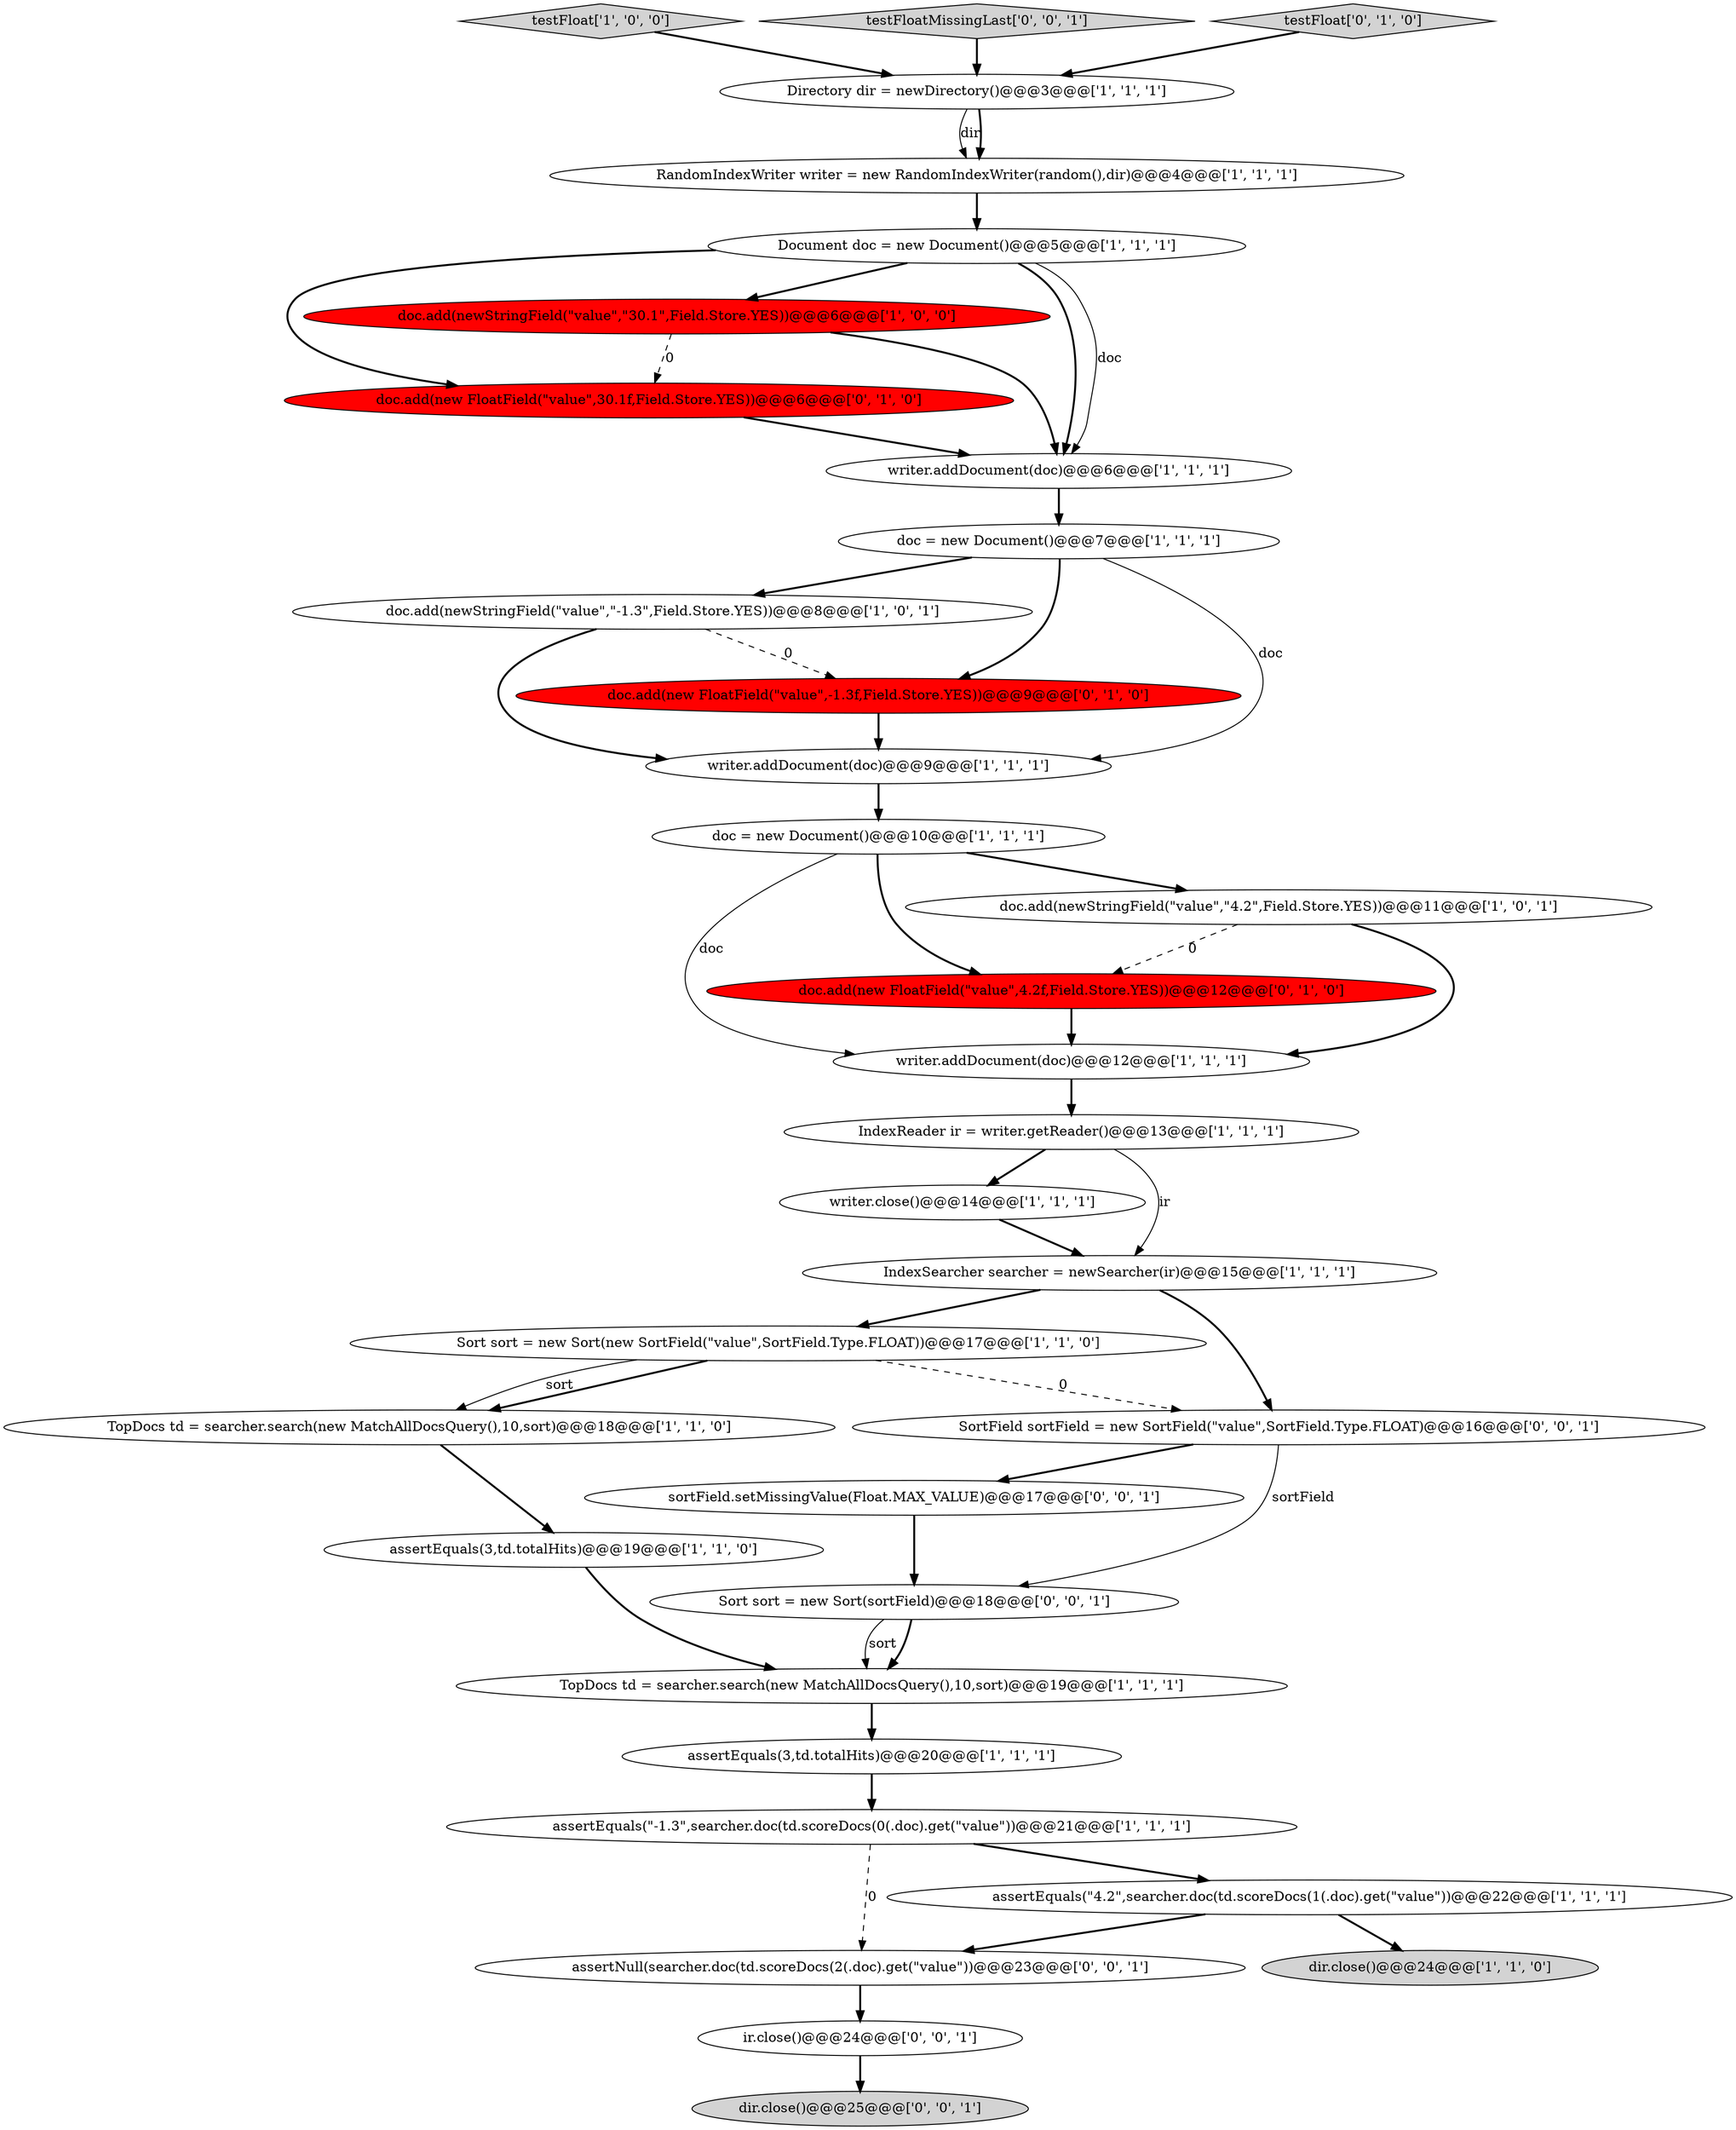 digraph {
26 [style = filled, label = "doc.add(new FloatField(\"value\",30.1f,Field.Store.YES))@@@6@@@['0', '1', '0']", fillcolor = red, shape = ellipse image = "AAA1AAABBB2BBB"];
9 [style = filled, label = "TopDocs td = searcher.search(new MatchAllDocsQuery(),10,sort)@@@18@@@['1', '1', '0']", fillcolor = white, shape = ellipse image = "AAA0AAABBB1BBB"];
13 [style = filled, label = "writer.addDocument(doc)@@@6@@@['1', '1', '1']", fillcolor = white, shape = ellipse image = "AAA0AAABBB1BBB"];
14 [style = filled, label = "assertEquals(3,td.totalHits)@@@20@@@['1', '1', '1']", fillcolor = white, shape = ellipse image = "AAA0AAABBB1BBB"];
27 [style = filled, label = "assertNull(searcher.doc(td.scoreDocs(2(.doc).get(\"value\"))@@@23@@@['0', '0', '1']", fillcolor = white, shape = ellipse image = "AAA0AAABBB3BBB"];
1 [style = filled, label = "doc = new Document()@@@10@@@['1', '1', '1']", fillcolor = white, shape = ellipse image = "AAA0AAABBB1BBB"];
4 [style = filled, label = "assertEquals(\"-1.3\",searcher.doc(td.scoreDocs(0(.doc).get(\"value\"))@@@21@@@['1', '1', '1']", fillcolor = white, shape = ellipse image = "AAA0AAABBB1BBB"];
6 [style = filled, label = "dir.close()@@@24@@@['1', '1', '0']", fillcolor = lightgray, shape = ellipse image = "AAA0AAABBB1BBB"];
10 [style = filled, label = "testFloat['1', '0', '0']", fillcolor = lightgray, shape = diamond image = "AAA0AAABBB1BBB"];
28 [style = filled, label = "testFloatMissingLast['0', '0', '1']", fillcolor = lightgray, shape = diamond image = "AAA0AAABBB3BBB"];
30 [style = filled, label = "sortField.setMissingValue(Float.MAX_VALUE)@@@17@@@['0', '0', '1']", fillcolor = white, shape = ellipse image = "AAA0AAABBB3BBB"];
16 [style = filled, label = "Document doc = new Document()@@@5@@@['1', '1', '1']", fillcolor = white, shape = ellipse image = "AAA0AAABBB1BBB"];
7 [style = filled, label = "RandomIndexWriter writer = new RandomIndexWriter(random(),dir)@@@4@@@['1', '1', '1']", fillcolor = white, shape = ellipse image = "AAA0AAABBB1BBB"];
0 [style = filled, label = "IndexSearcher searcher = newSearcher(ir)@@@15@@@['1', '1', '1']", fillcolor = white, shape = ellipse image = "AAA0AAABBB1BBB"];
33 [style = filled, label = "ir.close()@@@24@@@['0', '0', '1']", fillcolor = white, shape = ellipse image = "AAA0AAABBB3BBB"];
20 [style = filled, label = "writer.close()@@@14@@@['1', '1', '1']", fillcolor = white, shape = ellipse image = "AAA0AAABBB1BBB"];
23 [style = filled, label = "testFloat['0', '1', '0']", fillcolor = lightgray, shape = diamond image = "AAA0AAABBB2BBB"];
17 [style = filled, label = "doc.add(newStringField(\"value\",\"30.1\",Field.Store.YES))@@@6@@@['1', '0', '0']", fillcolor = red, shape = ellipse image = "AAA1AAABBB1BBB"];
5 [style = filled, label = "doc.add(newStringField(\"value\",\"-1.3\",Field.Store.YES))@@@8@@@['1', '0', '1']", fillcolor = white, shape = ellipse image = "AAA0AAABBB1BBB"];
11 [style = filled, label = "writer.addDocument(doc)@@@9@@@['1', '1', '1']", fillcolor = white, shape = ellipse image = "AAA0AAABBB1BBB"];
3 [style = filled, label = "writer.addDocument(doc)@@@12@@@['1', '1', '1']", fillcolor = white, shape = ellipse image = "AAA0AAABBB1BBB"];
15 [style = filled, label = "TopDocs td = searcher.search(new MatchAllDocsQuery(),10,sort)@@@19@@@['1', '1', '1']", fillcolor = white, shape = ellipse image = "AAA0AAABBB1BBB"];
32 [style = filled, label = "SortField sortField = new SortField(\"value\",SortField.Type.FLOAT)@@@16@@@['0', '0', '1']", fillcolor = white, shape = ellipse image = "AAA0AAABBB3BBB"];
18 [style = filled, label = "doc = new Document()@@@7@@@['1', '1', '1']", fillcolor = white, shape = ellipse image = "AAA0AAABBB1BBB"];
12 [style = filled, label = "assertEquals(3,td.totalHits)@@@19@@@['1', '1', '0']", fillcolor = white, shape = ellipse image = "AAA0AAABBB1BBB"];
24 [style = filled, label = "doc.add(new FloatField(\"value\",-1.3f,Field.Store.YES))@@@9@@@['0', '1', '0']", fillcolor = red, shape = ellipse image = "AAA1AAABBB2BBB"];
29 [style = filled, label = "Sort sort = new Sort(sortField)@@@18@@@['0', '0', '1']", fillcolor = white, shape = ellipse image = "AAA0AAABBB3BBB"];
2 [style = filled, label = "IndexReader ir = writer.getReader()@@@13@@@['1', '1', '1']", fillcolor = white, shape = ellipse image = "AAA0AAABBB1BBB"];
25 [style = filled, label = "doc.add(new FloatField(\"value\",4.2f,Field.Store.YES))@@@12@@@['0', '1', '0']", fillcolor = red, shape = ellipse image = "AAA1AAABBB2BBB"];
8 [style = filled, label = "Sort sort = new Sort(new SortField(\"value\",SortField.Type.FLOAT))@@@17@@@['1', '1', '0']", fillcolor = white, shape = ellipse image = "AAA0AAABBB1BBB"];
19 [style = filled, label = "assertEquals(\"4.2\",searcher.doc(td.scoreDocs(1(.doc).get(\"value\"))@@@22@@@['1', '1', '1']", fillcolor = white, shape = ellipse image = "AAA0AAABBB1BBB"];
21 [style = filled, label = "Directory dir = newDirectory()@@@3@@@['1', '1', '1']", fillcolor = white, shape = ellipse image = "AAA0AAABBB1BBB"];
31 [style = filled, label = "dir.close()@@@25@@@['0', '0', '1']", fillcolor = lightgray, shape = ellipse image = "AAA0AAABBB3BBB"];
22 [style = filled, label = "doc.add(newStringField(\"value\",\"4.2\",Field.Store.YES))@@@11@@@['1', '0', '1']", fillcolor = white, shape = ellipse image = "AAA0AAABBB1BBB"];
29->15 [style = bold, label=""];
16->13 [style = bold, label=""];
2->20 [style = bold, label=""];
18->24 [style = bold, label=""];
22->25 [style = dashed, label="0"];
15->14 [style = bold, label=""];
11->1 [style = bold, label=""];
20->0 [style = bold, label=""];
25->3 [style = bold, label=""];
12->15 [style = bold, label=""];
4->19 [style = bold, label=""];
16->26 [style = bold, label=""];
5->24 [style = dashed, label="0"];
8->32 [style = dashed, label="0"];
4->27 [style = dashed, label="0"];
10->21 [style = bold, label=""];
16->17 [style = bold, label=""];
19->6 [style = bold, label=""];
32->30 [style = bold, label=""];
16->13 [style = solid, label="doc"];
30->29 [style = bold, label=""];
26->13 [style = bold, label=""];
1->3 [style = solid, label="doc"];
1->22 [style = bold, label=""];
21->7 [style = solid, label="dir"];
22->3 [style = bold, label=""];
28->21 [style = bold, label=""];
32->29 [style = solid, label="sortField"];
14->4 [style = bold, label=""];
3->2 [style = bold, label=""];
23->21 [style = bold, label=""];
24->11 [style = bold, label=""];
18->5 [style = bold, label=""];
19->27 [style = bold, label=""];
18->11 [style = solid, label="doc"];
7->16 [style = bold, label=""];
0->8 [style = bold, label=""];
8->9 [style = bold, label=""];
8->9 [style = solid, label="sort"];
33->31 [style = bold, label=""];
21->7 [style = bold, label=""];
17->26 [style = dashed, label="0"];
17->13 [style = bold, label=""];
5->11 [style = bold, label=""];
9->12 [style = bold, label=""];
27->33 [style = bold, label=""];
0->32 [style = bold, label=""];
29->15 [style = solid, label="sort"];
1->25 [style = bold, label=""];
13->18 [style = bold, label=""];
2->0 [style = solid, label="ir"];
}
